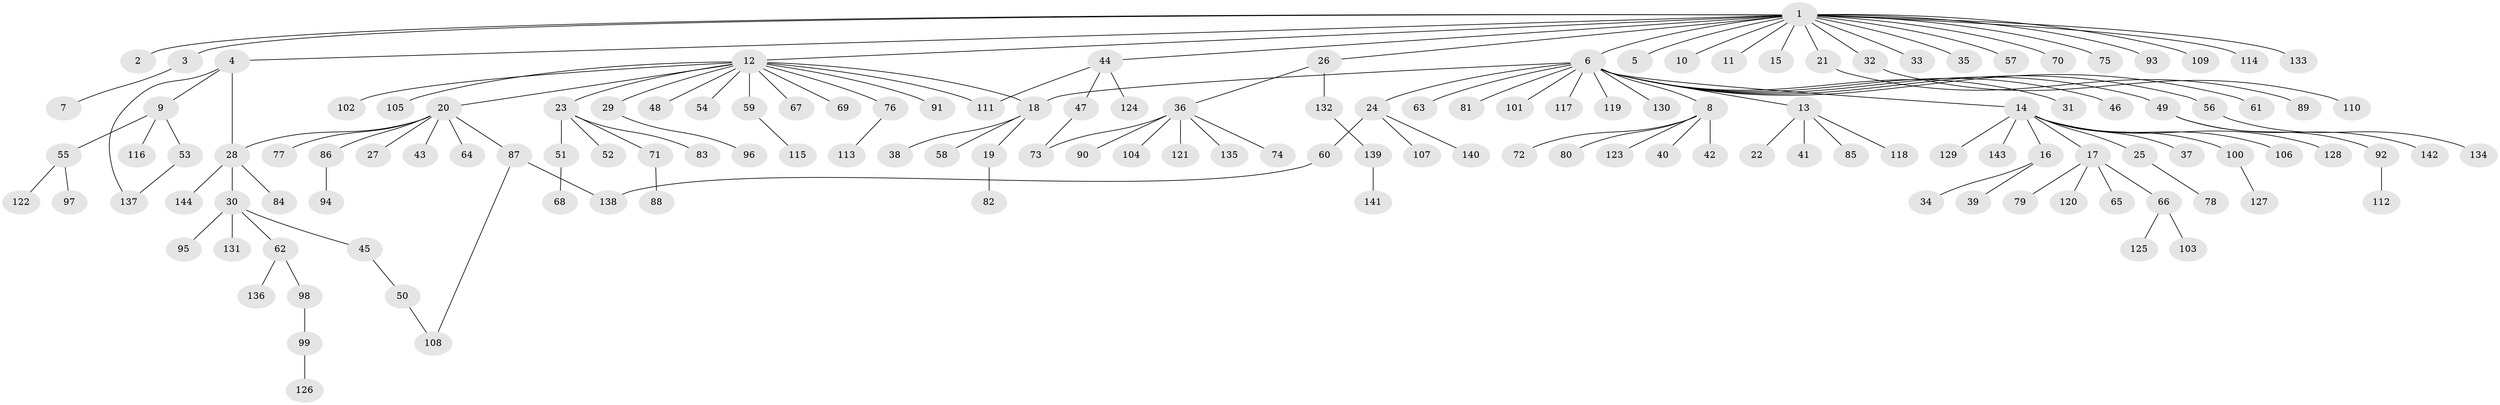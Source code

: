 // coarse degree distribution, {21: 0.009174311926605505, 1: 0.6972477064220184, 2: 0.13761467889908258, 6: 0.01834862385321101, 16: 0.009174311926605505, 5: 0.009174311926605505, 14: 0.009174311926605505, 4: 0.05504587155963303, 13: 0.009174311926605505, 7: 0.009174311926605505, 3: 0.03669724770642202}
// Generated by graph-tools (version 1.1) at 2025/23/03/03/25 07:23:52]
// undirected, 144 vertices, 150 edges
graph export_dot {
graph [start="1"]
  node [color=gray90,style=filled];
  1;
  2;
  3;
  4;
  5;
  6;
  7;
  8;
  9;
  10;
  11;
  12;
  13;
  14;
  15;
  16;
  17;
  18;
  19;
  20;
  21;
  22;
  23;
  24;
  25;
  26;
  27;
  28;
  29;
  30;
  31;
  32;
  33;
  34;
  35;
  36;
  37;
  38;
  39;
  40;
  41;
  42;
  43;
  44;
  45;
  46;
  47;
  48;
  49;
  50;
  51;
  52;
  53;
  54;
  55;
  56;
  57;
  58;
  59;
  60;
  61;
  62;
  63;
  64;
  65;
  66;
  67;
  68;
  69;
  70;
  71;
  72;
  73;
  74;
  75;
  76;
  77;
  78;
  79;
  80;
  81;
  82;
  83;
  84;
  85;
  86;
  87;
  88;
  89;
  90;
  91;
  92;
  93;
  94;
  95;
  96;
  97;
  98;
  99;
  100;
  101;
  102;
  103;
  104;
  105;
  106;
  107;
  108;
  109;
  110;
  111;
  112;
  113;
  114;
  115;
  116;
  117;
  118;
  119;
  120;
  121;
  122;
  123;
  124;
  125;
  126;
  127;
  128;
  129;
  130;
  131;
  132;
  133;
  134;
  135;
  136;
  137;
  138;
  139;
  140;
  141;
  142;
  143;
  144;
  1 -- 2;
  1 -- 3;
  1 -- 4;
  1 -- 5;
  1 -- 6;
  1 -- 10;
  1 -- 11;
  1 -- 12;
  1 -- 15;
  1 -- 21;
  1 -- 26;
  1 -- 32;
  1 -- 33;
  1 -- 35;
  1 -- 44;
  1 -- 57;
  1 -- 70;
  1 -- 75;
  1 -- 93;
  1 -- 109;
  1 -- 114;
  1 -- 133;
  3 -- 7;
  4 -- 9;
  4 -- 28;
  4 -- 137;
  6 -- 8;
  6 -- 13;
  6 -- 14;
  6 -- 18;
  6 -- 24;
  6 -- 31;
  6 -- 46;
  6 -- 49;
  6 -- 56;
  6 -- 61;
  6 -- 63;
  6 -- 81;
  6 -- 101;
  6 -- 117;
  6 -- 119;
  6 -- 130;
  8 -- 40;
  8 -- 42;
  8 -- 72;
  8 -- 80;
  8 -- 123;
  9 -- 53;
  9 -- 55;
  9 -- 116;
  12 -- 18;
  12 -- 20;
  12 -- 23;
  12 -- 29;
  12 -- 48;
  12 -- 54;
  12 -- 59;
  12 -- 67;
  12 -- 69;
  12 -- 76;
  12 -- 91;
  12 -- 102;
  12 -- 105;
  12 -- 111;
  13 -- 22;
  13 -- 41;
  13 -- 85;
  13 -- 118;
  14 -- 16;
  14 -- 17;
  14 -- 25;
  14 -- 37;
  14 -- 100;
  14 -- 106;
  14 -- 128;
  14 -- 129;
  14 -- 143;
  16 -- 34;
  16 -- 39;
  17 -- 65;
  17 -- 66;
  17 -- 79;
  17 -- 120;
  18 -- 19;
  18 -- 38;
  18 -- 58;
  19 -- 82;
  20 -- 27;
  20 -- 28;
  20 -- 43;
  20 -- 64;
  20 -- 77;
  20 -- 86;
  20 -- 87;
  21 -- 89;
  23 -- 51;
  23 -- 52;
  23 -- 71;
  23 -- 83;
  24 -- 60;
  24 -- 107;
  24 -- 140;
  25 -- 78;
  26 -- 36;
  26 -- 132;
  28 -- 30;
  28 -- 84;
  28 -- 144;
  29 -- 96;
  30 -- 45;
  30 -- 62;
  30 -- 95;
  30 -- 131;
  32 -- 110;
  36 -- 73;
  36 -- 74;
  36 -- 90;
  36 -- 104;
  36 -- 121;
  36 -- 135;
  44 -- 47;
  44 -- 111;
  44 -- 124;
  45 -- 50;
  47 -- 73;
  49 -- 92;
  49 -- 142;
  50 -- 108;
  51 -- 68;
  53 -- 137;
  55 -- 97;
  55 -- 122;
  56 -- 134;
  59 -- 115;
  60 -- 138;
  62 -- 98;
  62 -- 136;
  66 -- 103;
  66 -- 125;
  71 -- 88;
  76 -- 113;
  86 -- 94;
  87 -- 108;
  87 -- 138;
  92 -- 112;
  98 -- 99;
  99 -- 126;
  100 -- 127;
  132 -- 139;
  139 -- 141;
}
